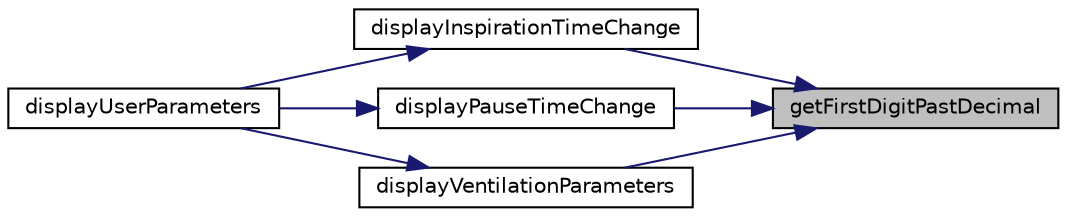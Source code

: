 digraph "getFirstDigitPastDecimal"
{
 // LATEX_PDF_SIZE
  edge [fontname="Helvetica",fontsize="10",labelfontname="Helvetica",labelfontsize="10"];
  node [fontname="Helvetica",fontsize="10",shape=record];
  rankdir="RL";
  Node1 [label="getFirstDigitPastDecimal",height=0.2,width=0.4,color="black", fillcolor="grey75", style="filled", fontcolor="black",tooltip=" "];
  Node1 -> Node2 [dir="back",color="midnightblue",fontsize="10",style="solid",fontname="Helvetica"];
  Node2 [label="displayInspirationTimeChange",height=0.2,width=0.4,color="black", fillcolor="white", style="filled",URL="$_l_c_d_8h.html#abce21bb476f1d19ed4f9d66646c29d0c",tooltip=" "];
  Node2 -> Node3 [dir="back",color="midnightblue",fontsize="10",style="solid",fontname="Helvetica"];
  Node3 [label="displayUserParameters",height=0.2,width=0.4,color="black", fillcolor="white", style="filled",URL="$update_user_parameters_8h.html#a3a6342055fe903d2b7c7237d4fc961a4",tooltip=" "];
  Node1 -> Node4 [dir="back",color="midnightblue",fontsize="10",style="solid",fontname="Helvetica"];
  Node4 [label="displayPauseTimeChange",height=0.2,width=0.4,color="black", fillcolor="white", style="filled",URL="$_l_c_d_8h.html#a6f9b147381eb9285964f93517d4a52b4",tooltip=" "];
  Node4 -> Node3 [dir="back",color="midnightblue",fontsize="10",style="solid",fontname="Helvetica"];
  Node1 -> Node5 [dir="back",color="midnightblue",fontsize="10",style="solid",fontname="Helvetica"];
  Node5 [label="displayVentilationParameters",height=0.2,width=0.4,color="black", fillcolor="white", style="filled",URL="$_l_c_d_8h.html#a7f53e6d897db1870f726c27b3a737c0d",tooltip=" "];
  Node5 -> Node3 [dir="back",color="midnightblue",fontsize="10",style="solid",fontname="Helvetica"];
}
